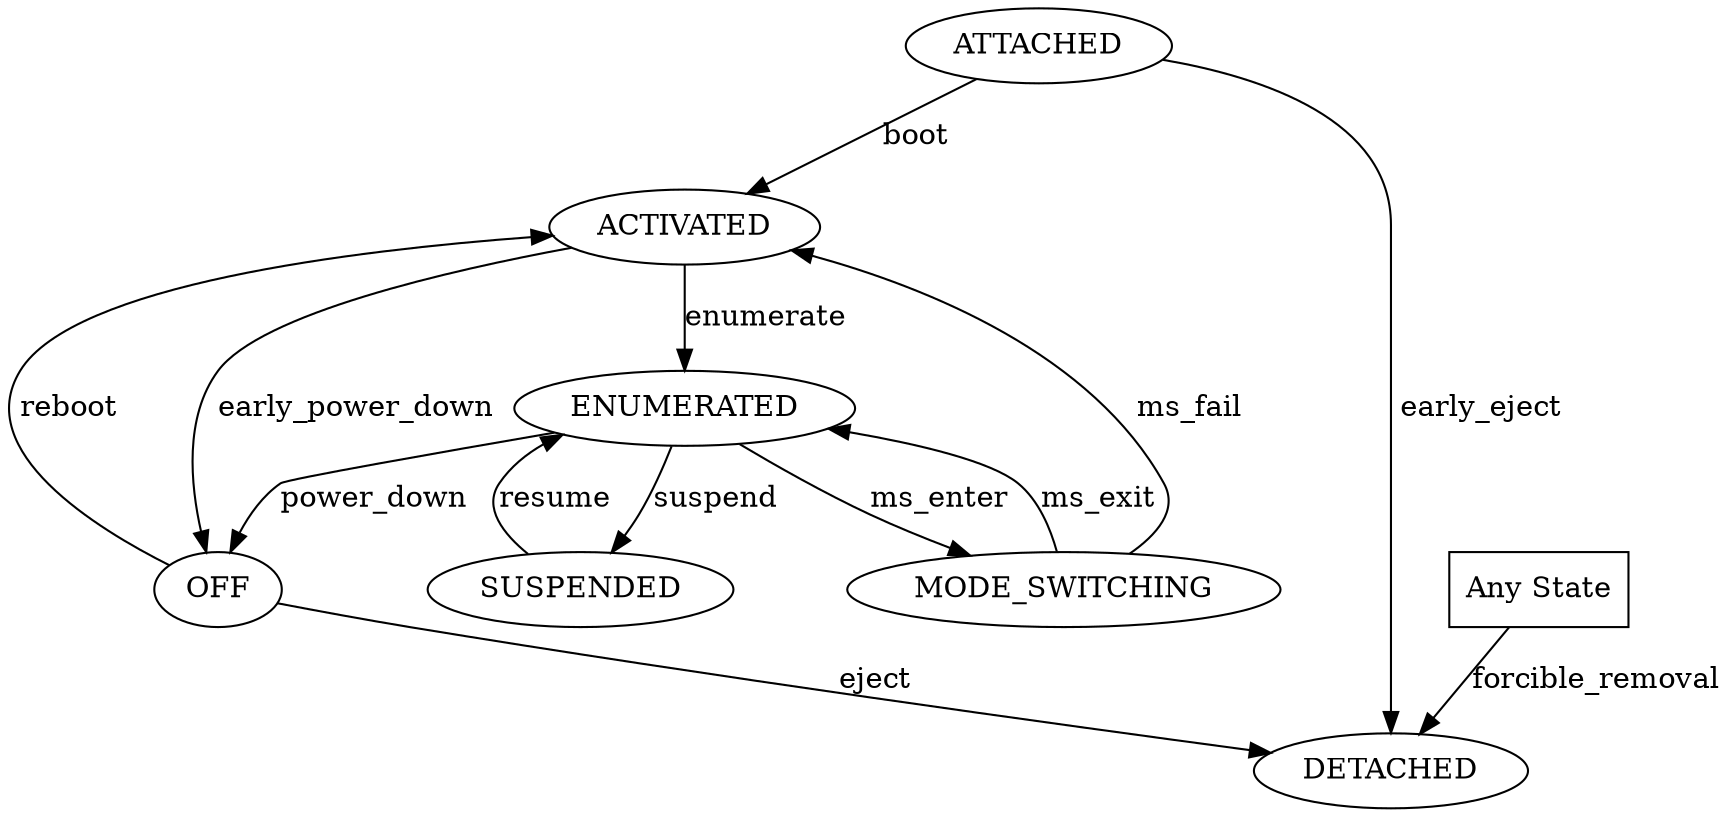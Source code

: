 digraph {
    node [group=trunk];
    ATTACHED -> ACTIVATED [label="boot  "];
    ACTIVATED -> ENUMERATED [label="enumerate  "];
    ENUMERATED -> OFF [label="power_down  "];
    OFF -> DETACHED [label="eject"];
    ATTACHED -> DETACHED [label=" early_eject"];

    subgraph alive {
        MODE_SWITCHING -> ENUMERATED [label="ms_exit"];
        ENUMERATED -> MODE_SWITCHING [label="ms_enter"];
        ENUMERATED -> SUSPENDED [label="suspend  "];
        SUSPENDED -> ENUMERATED [label="resume  "];
    }
    MODE_SWITCHING -> ACTIVATED [label="ms_fail"];

    OFF -> ACTIVATED [label="reboot  "];
    ACTIVATED -> OFF [label="early_power_down"];
    subgraph oops {
        ANY [label="Any State",shape=box];
        ANY -> DETACHED [label="forcible_removal"];
    }
}
